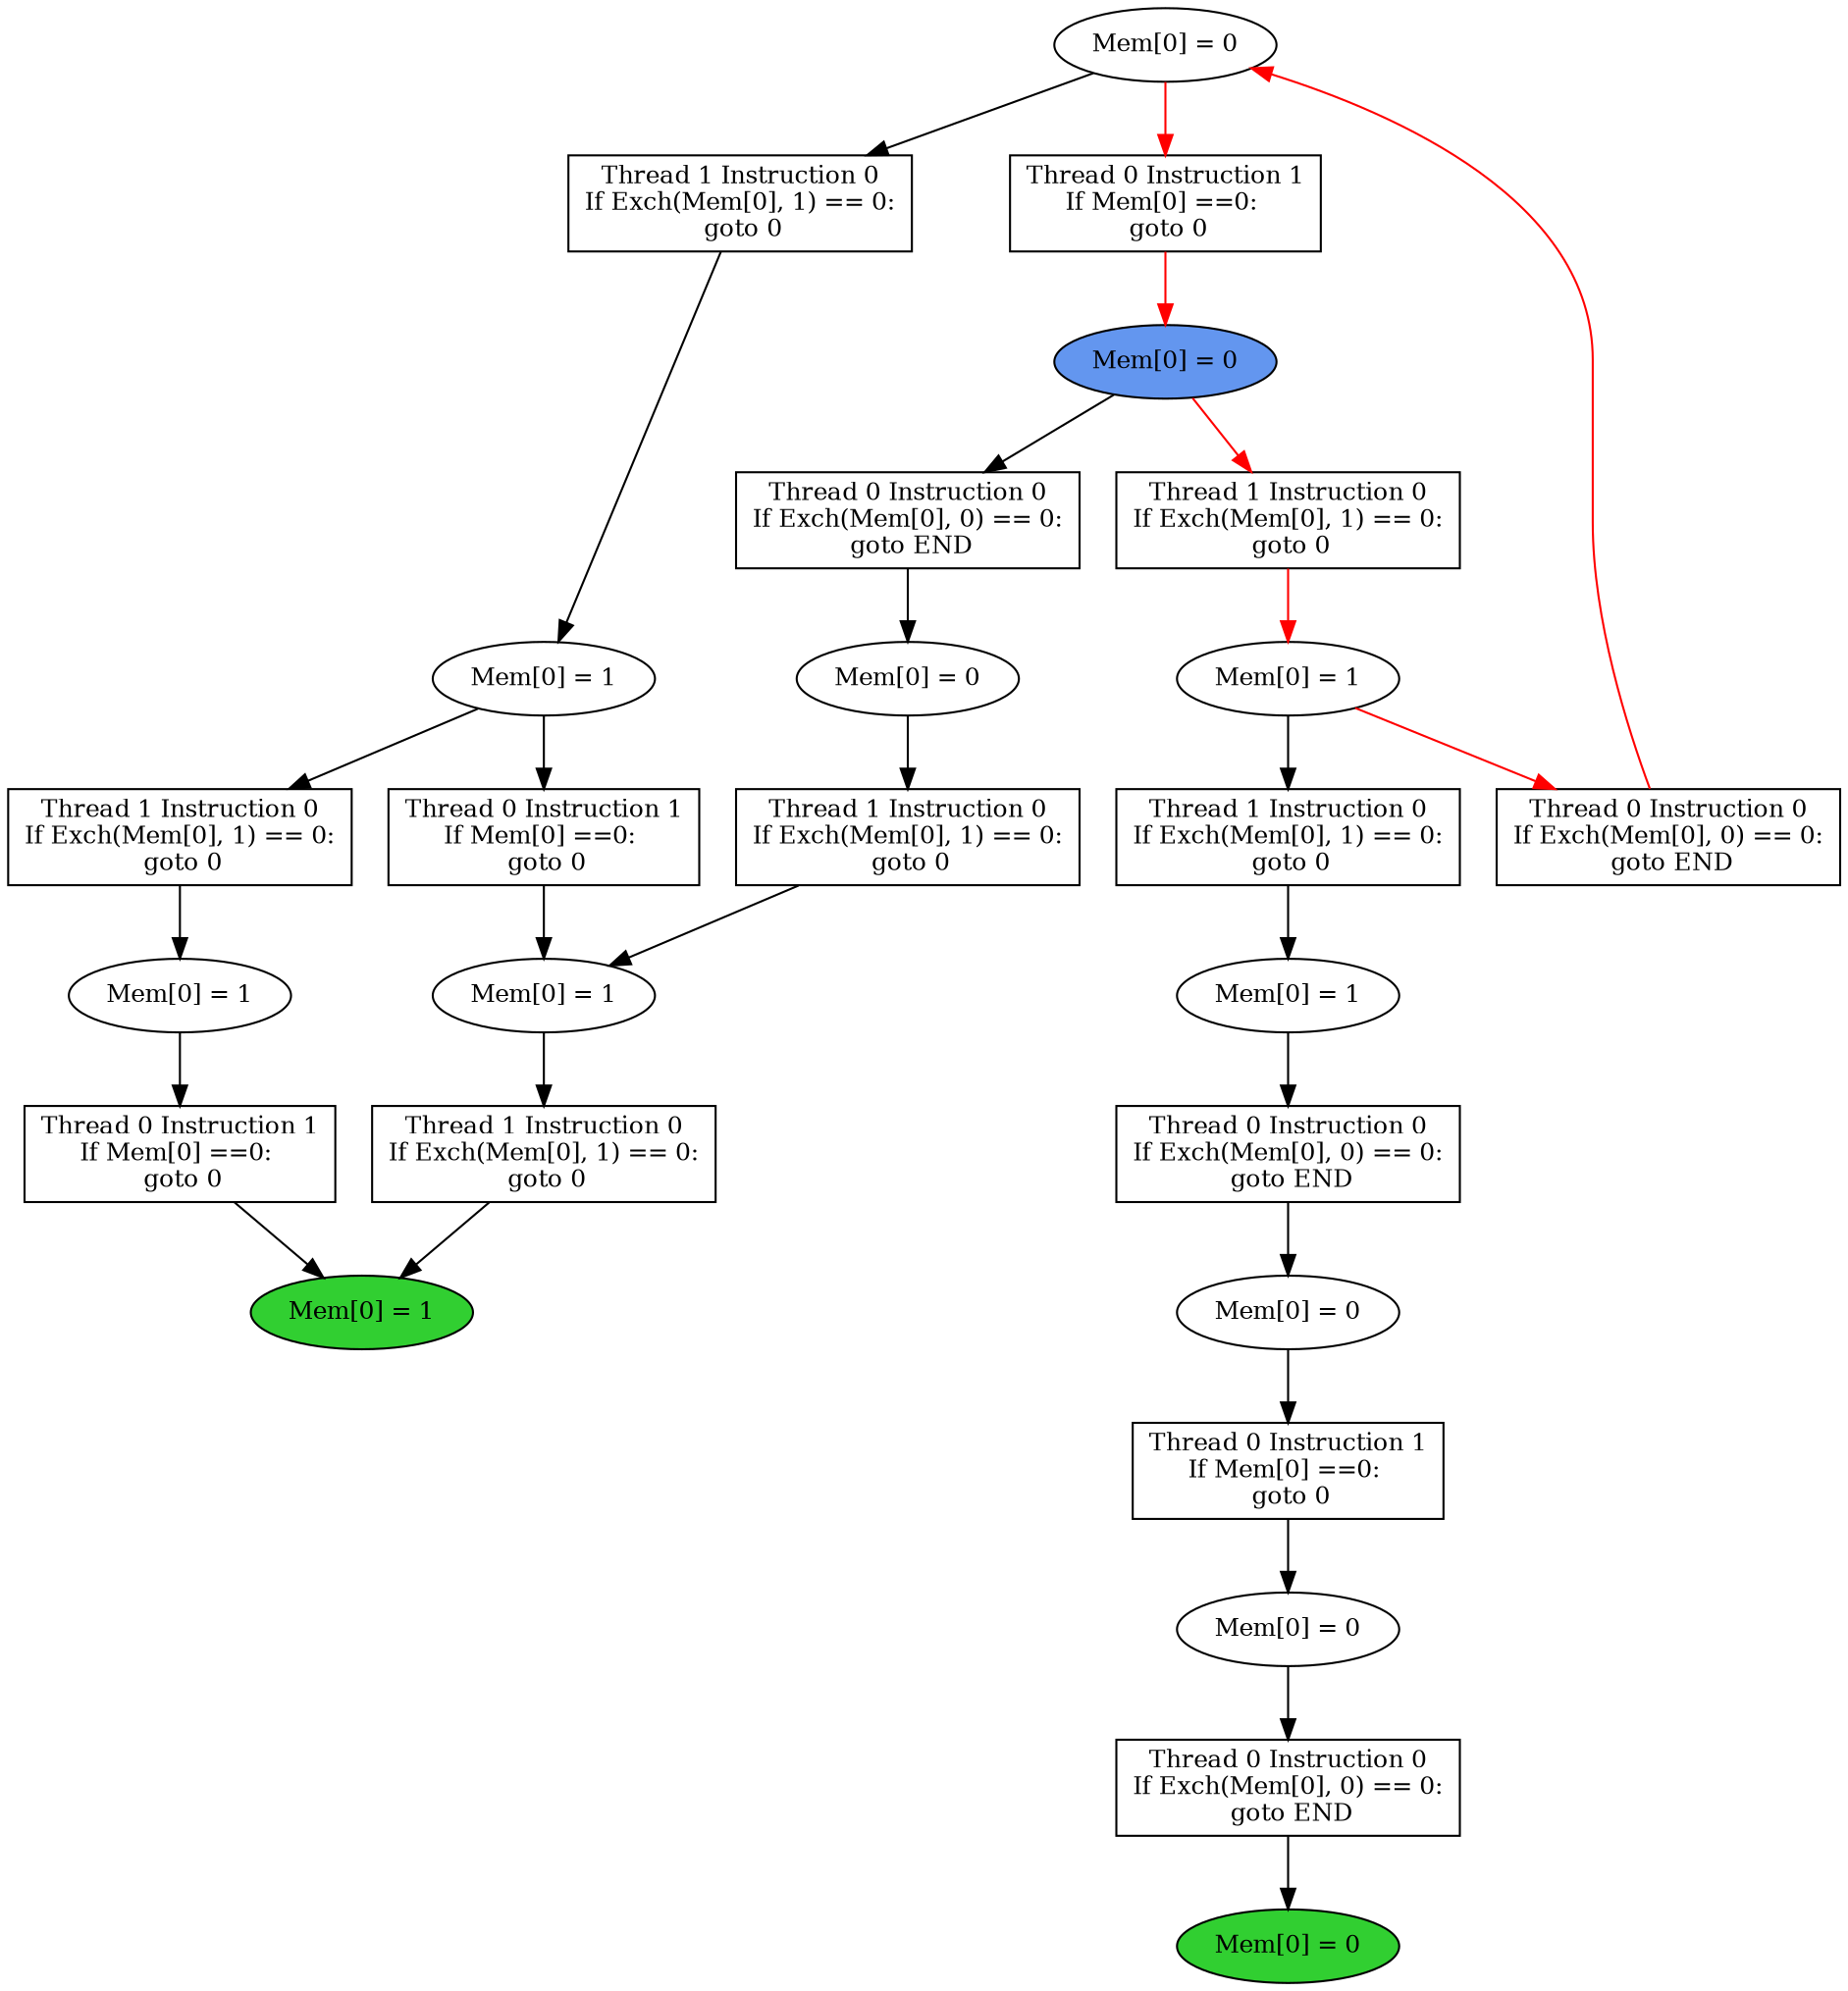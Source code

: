 digraph "graph" {
graph [fontsize=12]
node [fontsize=12]
edge [fontsize=12]
rankdir=TB;
"N20" -> "N16" [uuid = "<A0, END1>", color = "#000000", fontcolor = "#ffffff", style = "solid", label = "", dir = "forward", weight = "1"]
"N19" -> "N18" [uuid = "<A1, S8>", color = "#000000", fontcolor = "#ffffff", style = "solid", label = "", dir = "forward", weight = "1"]
"N17" -> "N16" [uuid = "<A2, END1>", color = "#000000", fontcolor = "#ffffff", style = "solid", label = "", dir = "forward", weight = "1"]
"N25" -> "N21" [uuid = "<A3, S5>", color = "#000000", fontcolor = "#ffffff", style = "solid", label = "", dir = "forward", weight = "1"]
"N11" -> "N10" [uuid = "<A4, S0>", color = "#000000", fontcolor = "#ffffff", style = "solid", label = "", dir = "forward", weight = "1"]
"N33" -> "N32" [uuid = "<A5, START$0>", color = "#ff0000", fontcolor = "#ffffff", style = "solid", label = "", dir = "forward", weight = "1"]
"N15" -> "N14" [uuid = "<A6, S7>", color = "#000000", fontcolor = "#ffffff", style = "solid", label = "", dir = "forward", weight = "1"]
"N27" -> "N26" [uuid = "<A7, S6>", color = "#000000", fontcolor = "#ffffff", style = "solid", label = "", dir = "forward", weight = "1"]
"N22" -> "N21" [uuid = "<A8, S5>", color = "#000000", fontcolor = "#ffffff", style = "solid", label = "", dir = "forward", weight = "1"]
"N31" -> "N30" [uuid = "<A9, S4>", color = "#ff0000", fontcolor = "#ffffff", style = "solid", label = "", dir = "forward", weight = "1"]
"N9" -> "N8" [uuid = "<A10, END0>", color = "#000000", fontcolor = "#ffffff", style = "solid", label = "", dir = "forward", weight = "1"]
"N24" -> "N23" [uuid = "<A11, S3>", color = "#000000", fontcolor = "#ffffff", style = "solid", label = "", dir = "forward", weight = "1"]
"N13" -> "N12" [uuid = "<A12, S2>", color = "#000000", fontcolor = "#ffffff", style = "solid", label = "", dir = "forward", weight = "1"]
"N36" -> "N29" [uuid = "<A13, S1>", color = "#ff0000", fontcolor = "#ffffff", style = "solid", label = "", dir = "back", weight = "1"]
"N21" -> "N20" [uuid = "<A0, S5>", color = "#000000", fontcolor = "#ffffff", style = "solid", label = "", dir = "forward", weight = "1"]
"N26" -> "N19" [uuid = "<A1, S6>", color = "#000000", fontcolor = "#ffffff", style = "solid", label = "", dir = "forward", weight = "1"]
"N18" -> "N17" [uuid = "<A2, S8>", color = "#000000", fontcolor = "#ffffff", style = "solid", label = "", dir = "forward", weight = "1"]
"N26" -> "N25" [uuid = "<A3, S6>", color = "#000000", fontcolor = "#ffffff", style = "solid", label = "", dir = "forward", weight = "1"]
"N12" -> "N11" [uuid = "<A4, S2>", color = "#000000", fontcolor = "#ffffff", style = "solid", label = "", dir = "forward", weight = "1"]
"N36" -> "N33" [uuid = "<A5, S1>", color = "#ff0000", fontcolor = "#ffffff", style = "solid", label = "", dir = "forward", weight = "1"]
"N30" -> "N15" [uuid = "<A6, S4>", color = "#000000", fontcolor = "#ffffff", style = "solid", label = "", dir = "forward", weight = "1"]
"N36" -> "N27" [uuid = "<A7, S1>", color = "#000000", fontcolor = "#ffffff", style = "solid", label = "", dir = "forward", weight = "1"]
"N23" -> "N22" [uuid = "<A8, S3>", color = "#000000", fontcolor = "#ffffff", style = "solid", label = "", dir = "forward", weight = "1"]
"N32" -> "N31" [uuid = "<A9, START$0>", color = "#ff0000", fontcolor = "#ffffff", style = "solid", label = "", dir = "forward", weight = "1"]
"N10" -> "N9" [uuid = "<A10, S0>", color = "#000000", fontcolor = "#ffffff", style = "solid", label = "", dir = "forward", weight = "1"]
"N32" -> "N24" [uuid = "<A11, START$0>", color = "#000000", fontcolor = "#ffffff", style = "solid", label = "", dir = "forward", weight = "1"]
"N14" -> "N13" [uuid = "<A12, S7>", color = "#000000", fontcolor = "#ffffff", style = "solid", label = "", dir = "forward", weight = "1"]
"N30" -> "N29" [uuid = "<A13, S4>", color = "#ff0000", fontcolor = "#ffffff", style = "solid", label = "", dir = "forward", weight = "1"]
"N8" [uuid="END0", label="Mem[0] = 0", fillcolor = "#31cf31", fontcolor = "#000000", shape = "ellipse", style = "filled, solid"]
"N9" [uuid="A10", label="Thread 0 Instruction 0
If Exch(Mem[0], 0) == 0:
 goto END", fillcolor = "#ffffff", fontcolor = "#000000", shape = "box", style = "filled, solid"]
"N10" [uuid="S0", label="Mem[0] = 0", fillcolor = "#ffffff", fontcolor = "#000000", shape = "ellipse", style = "filled, solid"]
"N11" [uuid="A4", label="Thread 0 Instruction 1
If Mem[0] ==0: 
 goto 0", fillcolor = "#ffffff", fontcolor = "#000000", shape = "box", style = "filled, solid"]
"N12" [uuid="S2", label="Mem[0] = 0", fillcolor = "#ffffff", fontcolor = "#000000", shape = "ellipse", style = "filled, solid"]
"N13" [uuid="A12", label="Thread 0 Instruction 0
If Exch(Mem[0], 0) == 0:
 goto END", fillcolor = "#ffffff", fontcolor = "#000000", shape = "box", style = "filled, solid"]
"N14" [uuid="S7", label="Mem[0] = 1", fillcolor = "#ffffff", fontcolor = "#000000", shape = "ellipse", style = "filled, solid"]
"N15" [uuid="A6", label="Thread 1 Instruction 0
If Exch(Mem[0], 1) == 0:
 goto 0", fillcolor = "#ffffff", fontcolor = "#000000", shape = "box", style = "filled, solid"]
"N16" [uuid="END1", label="Mem[0] = 1", fillcolor = "#31cf31", fontcolor = "#000000", shape = "ellipse", style = "filled, solid"]
"N17" [uuid="A2", label="Thread 0 Instruction 1
If Mem[0] ==0: 
 goto 0", fillcolor = "#ffffff", fontcolor = "#000000", shape = "box", style = "filled, solid"]
"N18" [uuid="S8", label="Mem[0] = 1", fillcolor = "#ffffff", fontcolor = "#000000", shape = "ellipse", style = "filled, solid"]
"N19" [uuid="A1", label="Thread 1 Instruction 0
If Exch(Mem[0], 1) == 0:
 goto 0", fillcolor = "#ffffff", fontcolor = "#000000", shape = "box", style = "filled, solid"]
"N20" [uuid="A0", label="Thread 1 Instruction 0
If Exch(Mem[0], 1) == 0:
 goto 0", fillcolor = "#ffffff", fontcolor = "#000000", shape = "box", style = "filled, solid"]
"N21" [uuid="S5", label="Mem[0] = 1", fillcolor = "#ffffff", fontcolor = "#000000", shape = "ellipse", style = "filled, solid"]
"N22" [uuid="A8", label="Thread 1 Instruction 0
If Exch(Mem[0], 1) == 0:
 goto 0", fillcolor = "#ffffff", fontcolor = "#000000", shape = "box", style = "filled, solid"]
"N23" [uuid="S3", label="Mem[0] = 0", fillcolor = "#ffffff", fontcolor = "#000000", shape = "ellipse", style = "filled, solid"]
"N24" [uuid="A11", label="Thread 0 Instruction 0
If Exch(Mem[0], 0) == 0:
 goto END", fillcolor = "#ffffff", fontcolor = "#000000", shape = "box", style = "filled, solid"]
"N25" [uuid="A3", label="Thread 0 Instruction 1
If Mem[0] ==0: 
 goto 0", fillcolor = "#ffffff", fontcolor = "#000000", shape = "box", style = "filled, solid"]
"N26" [uuid="S6", label="Mem[0] = 1", fillcolor = "#ffffff", fontcolor = "#000000", shape = "ellipse", style = "filled, solid"]
"N27" [uuid="A7", label="Thread 1 Instruction 0
If Exch(Mem[0], 1) == 0:
 goto 0", fillcolor = "#ffffff", fontcolor = "#000000", shape = "box", style = "filled, solid"]
"N29" [uuid="A13", label="Thread 0 Instruction 0
If Exch(Mem[0], 0) == 0:
 goto END", fillcolor = "#ffffff", fontcolor = "#000000", shape = "box", style = "filled, solid"]
"N30" [uuid="S4", label="Mem[0] = 1", fillcolor = "#ffffff", fontcolor = "#000000", shape = "ellipse", style = "filled, solid"]
"N31" [uuid="A9", label="Thread 1 Instruction 0
If Exch(Mem[0], 1) == 0:
 goto 0", fillcolor = "#ffffff", fontcolor = "#000000", shape = "box", style = "filled, solid"]
"N32" [uuid="START$0", label="Mem[0] = 0", fillcolor = "#6396ef", fontcolor = "#000000", shape = "ellipse", style = "filled, solid"]
"N33" [uuid="A5", label="Thread 0 Instruction 1
If Mem[0] ==0: 
 goto 0", fillcolor = "#ffffff", fontcolor = "#000000", shape = "box", style = "filled, solid"]
"N36" [uuid="S1", label="Mem[0] = 0", fillcolor = "#ffffff", fontcolor = "#000000", shape = "ellipse", style = "filled, solid"]
}